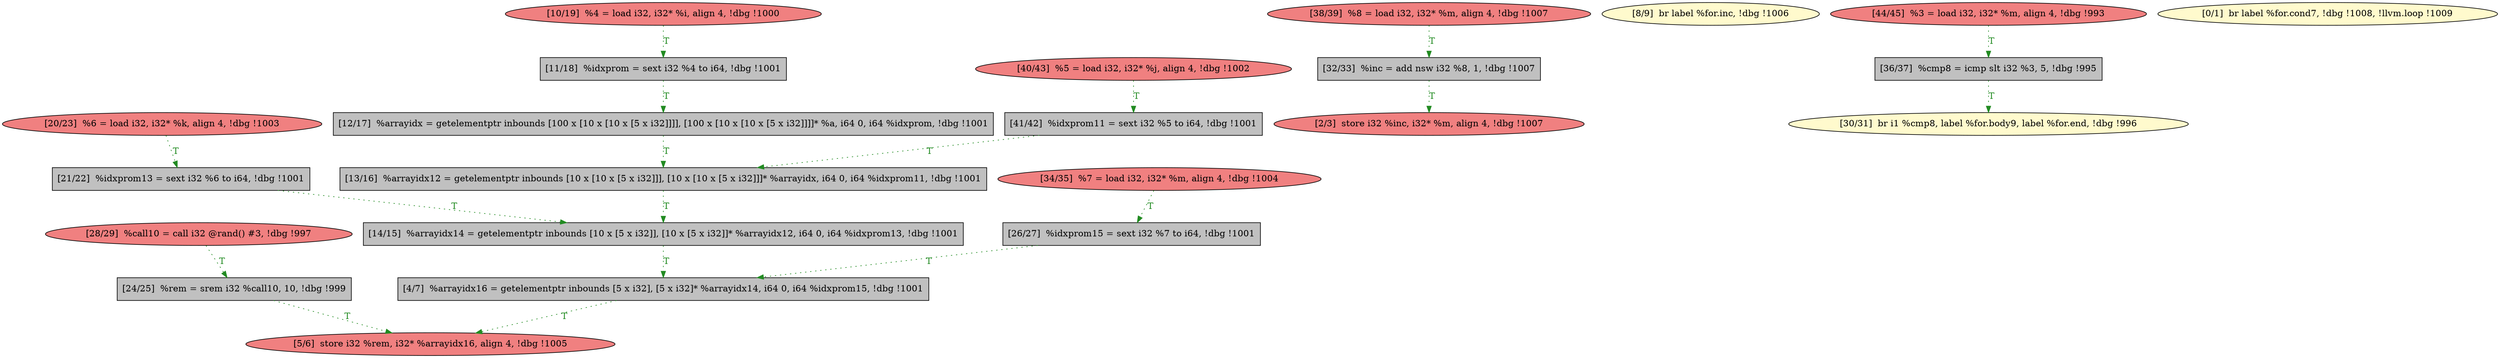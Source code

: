 
digraph G {


node412 [fillcolor=grey,label="[26/27]  %idxprom15 = sext i32 %7 to i64, !dbg !1001",shape=rectangle,style=filled ]
node411 [fillcolor=lightcoral,label="[28/29]  %call10 = call i32 @rand() #3, !dbg !997",shape=ellipse,style=filled ]
node409 [fillcolor=grey,label="[32/33]  %inc = add nsw i32 %8, 1, !dbg !1007",shape=rectangle,style=filled ]
node407 [fillcolor=lightcoral,label="[40/43]  %5 = load i32, i32* %j, align 4, !dbg !1002",shape=ellipse,style=filled ]
node410 [fillcolor=grey,label="[12/17]  %arrayidx = getelementptr inbounds [100 x [10 x [10 x [5 x i32]]]], [100 x [10 x [10 x [5 x i32]]]]* %a, i64 0, i64 %idxprom, !dbg !1001",shape=rectangle,style=filled ]
node396 [fillcolor=lemonchiffon,label="[8/9]  br label %for.inc, !dbg !1006",shape=ellipse,style=filled ]
node393 [fillcolor=lightcoral,label="[5/6]  store i32 %rem, i32* %arrayidx16, align 4, !dbg !1005",shape=ellipse,style=filled ]
node404 [fillcolor=grey,label="[36/37]  %cmp8 = icmp slt i32 %3, 5, !dbg !995",shape=rectangle,style=filled ]
node395 [fillcolor=lightcoral,label="[10/19]  %4 = load i32, i32* %i, align 4, !dbg !1000",shape=ellipse,style=filled ]
node405 [fillcolor=grey,label="[14/15]  %arrayidx14 = getelementptr inbounds [10 x [5 x i32]], [10 x [5 x i32]]* %arrayidx12, i64 0, i64 %idxprom13, !dbg !1001",shape=rectangle,style=filled ]
node400 [fillcolor=grey,label="[4/7]  %arrayidx16 = getelementptr inbounds [5 x i32], [5 x i32]* %arrayidx14, i64 0, i64 %idxprom15, !dbg !1001",shape=rectangle,style=filled ]
node408 [fillcolor=lightcoral,label="[34/35]  %7 = load i32, i32* %m, align 4, !dbg !1004",shape=ellipse,style=filled ]
node394 [fillcolor=grey,label="[21/22]  %idxprom13 = sext i32 %6 to i64, !dbg !1001",shape=rectangle,style=filled ]
node413 [fillcolor=grey,label="[24/25]  %rem = srem i32 %call10, 10, !dbg !999",shape=rectangle,style=filled ]
node403 [fillcolor=lightcoral,label="[2/3]  store i32 %inc, i32* %m, align 4, !dbg !1007",shape=ellipse,style=filled ]
node391 [fillcolor=grey,label="[11/18]  %idxprom = sext i32 %4 to i64, !dbg !1001",shape=rectangle,style=filled ]
node392 [fillcolor=lightcoral,label="[38/39]  %8 = load i32, i32* %m, align 4, !dbg !1007",shape=ellipse,style=filled ]
node397 [fillcolor=lightcoral,label="[20/23]  %6 = load i32, i32* %k, align 4, !dbg !1003",shape=ellipse,style=filled ]
node398 [fillcolor=grey,label="[41/42]  %idxprom11 = sext i32 %5 to i64, !dbg !1001",shape=rectangle,style=filled ]
node399 [fillcolor=lemonchiffon,label="[30/31]  br i1 %cmp8, label %for.body9, label %for.end, !dbg !996",shape=ellipse,style=filled ]
node401 [fillcolor=lemonchiffon,label="[0/1]  br label %for.cond7, !dbg !1008, !llvm.loop !1009",shape=ellipse,style=filled ]
node402 [fillcolor=grey,label="[13/16]  %arrayidx12 = getelementptr inbounds [10 x [10 x [5 x i32]]], [10 x [10 x [5 x i32]]]* %arrayidx, i64 0, i64 %idxprom11, !dbg !1001",shape=rectangle,style=filled ]
node406 [fillcolor=lightcoral,label="[44/45]  %3 = load i32, i32* %m, align 4, !dbg !993",shape=ellipse,style=filled ]

node395->node391 [style=dotted,color=forestgreen,label="T",fontcolor=forestgreen ]
node411->node413 [style=dotted,color=forestgreen,label="T",fontcolor=forestgreen ]
node394->node405 [style=dotted,color=forestgreen,label="T",fontcolor=forestgreen ]
node406->node404 [style=dotted,color=forestgreen,label="T",fontcolor=forestgreen ]
node410->node402 [style=dotted,color=forestgreen,label="T",fontcolor=forestgreen ]
node392->node409 [style=dotted,color=forestgreen,label="T",fontcolor=forestgreen ]
node407->node398 [style=dotted,color=forestgreen,label="T",fontcolor=forestgreen ]
node398->node402 [style=dotted,color=forestgreen,label="T",fontcolor=forestgreen ]
node413->node393 [style=dotted,color=forestgreen,label="T",fontcolor=forestgreen ]
node404->node399 [style=dotted,color=forestgreen,label="T",fontcolor=forestgreen ]
node409->node403 [style=dotted,color=forestgreen,label="T",fontcolor=forestgreen ]
node391->node410 [style=dotted,color=forestgreen,label="T",fontcolor=forestgreen ]
node400->node393 [style=dotted,color=forestgreen,label="T",fontcolor=forestgreen ]
node408->node412 [style=dotted,color=forestgreen,label="T",fontcolor=forestgreen ]
node412->node400 [style=dotted,color=forestgreen,label="T",fontcolor=forestgreen ]
node405->node400 [style=dotted,color=forestgreen,label="T",fontcolor=forestgreen ]
node402->node405 [style=dotted,color=forestgreen,label="T",fontcolor=forestgreen ]
node397->node394 [style=dotted,color=forestgreen,label="T",fontcolor=forestgreen ]


}

